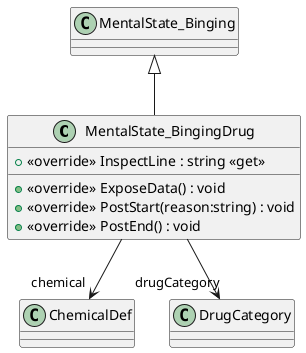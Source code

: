 @startuml
class MentalState_BingingDrug {
    + <<override>> InspectLine : string <<get>>
    + <<override>> ExposeData() : void
    + <<override>> PostStart(reason:string) : void
    + <<override>> PostEnd() : void
}
MentalState_Binging <|-- MentalState_BingingDrug
MentalState_BingingDrug --> "chemical" ChemicalDef
MentalState_BingingDrug --> "drugCategory" DrugCategory
@enduml
